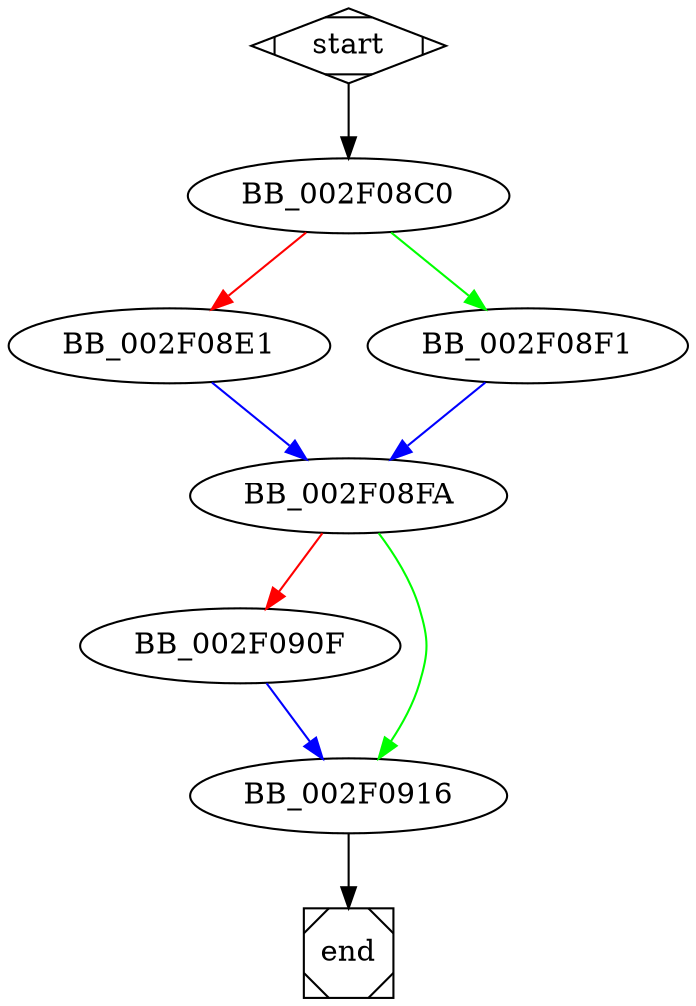 digraph G {
  start -> BB_002F08C0;

  BB_002F08C0 -> BB_002F08E1 [color=red];
  BB_002F08C0 -> BB_002F08F1 [color=green];
  
  BB_002F08E1 -> BB_002F08FA [color=blue];
  
  BB_002F08F1 -> BB_002F08FA [color=blue];
  
  BB_002F08FA -> BB_002F090F [color=red];
  BB_002F08FA -> BB_002F0916 [color=green];
  
  BB_002F090F -> BB_002F0916 [color=blue];
  
  BB_002F0916 -> end;
  
  start [shape=Mdiamond];
  end [shape=Msquare];
}
